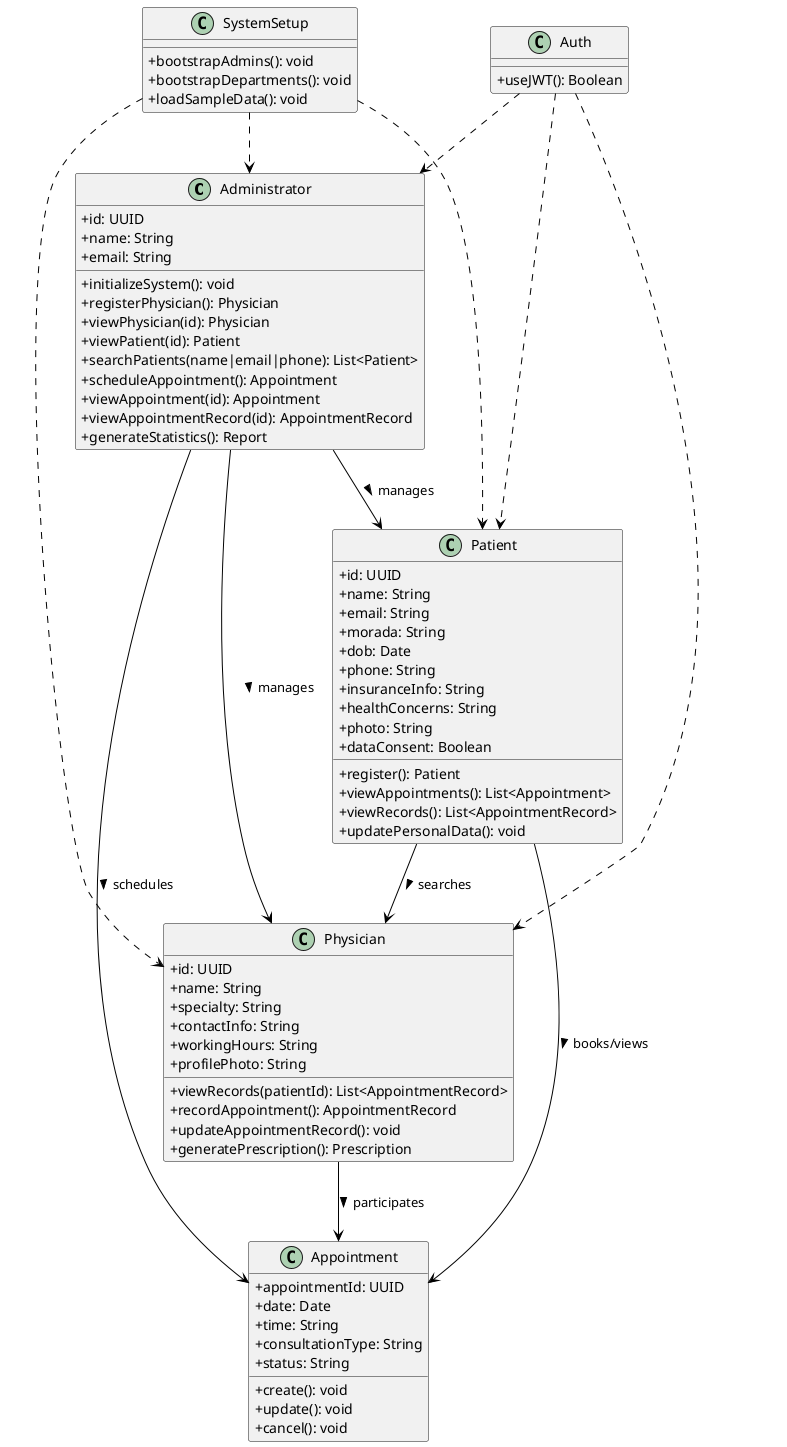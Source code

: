 @startuml
' Configurações visuais
skinparam classAttributeIconSize 0
skinparam classFontSize 14
skinparam ArrowColor Black

' Classes principais
class Administrator {
  +id: UUID
  +name: String
  +email: String
  +initializeSystem(): void
  +registerPhysician(): Physician
  +viewPhysician(id): Physician
  +viewPatient(id): Patient
  +searchPatients(name|email|phone): List<Patient>
  +scheduleAppointment(): Appointment
  +viewAppointment(id): Appointment
  +viewAppointmentRecord(id): AppointmentRecord
  +generateStatistics(): Report
}

class Physician {
  +id: UUID
  +name: String
  +specialty: String
  +contactInfo: String
  +workingHours: String
  +profilePhoto: String
  +viewRecords(patientId): List<AppointmentRecord>
  +recordAppointment(): AppointmentRecord
  +updateAppointmentRecord(): void
  +generatePrescription(): Prescription
}

class Patient {
  +id: UUID
  +name: String
  +email: String
  +morada: String
  +dob: Date
  +phone: String
  +insuranceInfo: String
  +healthConcerns: String
  +photo: String
  +dataConsent: Boolean
  +register(): Patient
  +viewAppointments(): List<Appointment>
  +viewRecords(): List<AppointmentRecord>
  +updatePersonalData(): void
}

class Appointment {
  +appointmentId: UUID
  +date: Date
  +time: String
  +consultationType: String
  +status: String
  +create(): void
  +update(): void
  +cancel(): void
}





class SystemSetup {
  +bootstrapAdmins(): void
  +bootstrapDepartments(): void
  +loadSampleData(): void
}

class Auth {
  +useJWT(): Boolean
}

' Relacionamentos
Administrator --> Physician : manages >
Administrator --> Patient : manages >
Administrator --> Appointment : schedules >
Physician --> Appointment : participates >
Patient --> Appointment : books/views >
Patient --> Physician : searches >

SystemSetup ..> Administrator
SystemSetup ..> Physician
SystemSetup ..> Patient

Auth ..> Administrator
Auth ..> Physician
Auth ..> Patient

@enduml
